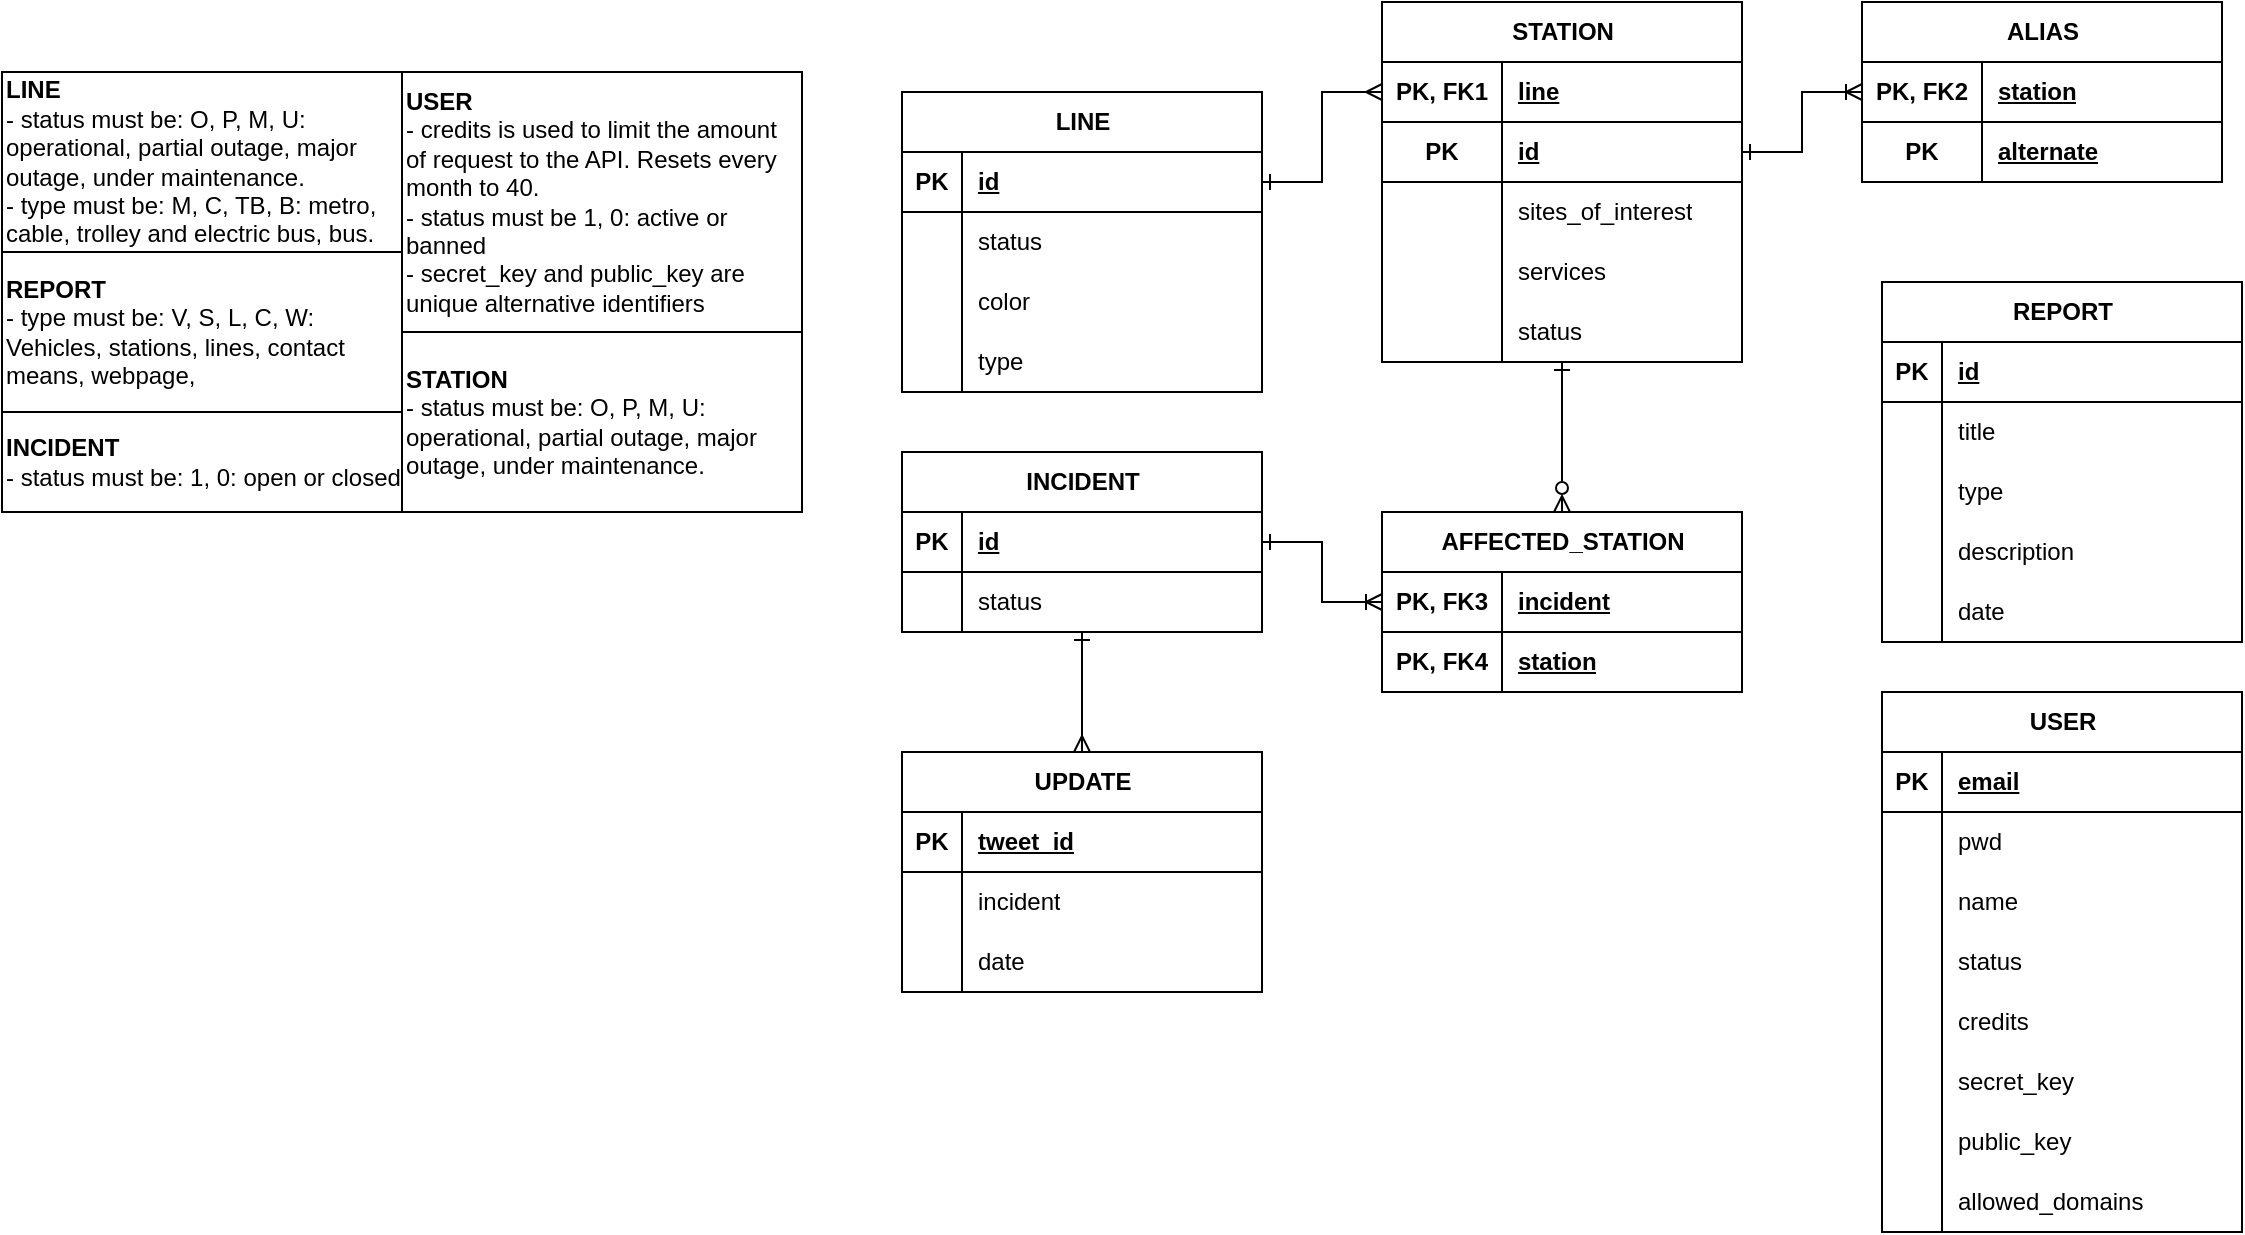 <mxfile version="21.1.2" type="github">
  <diagram name="Page-1" id="pH_cB6uXY_K46Tci0Ps3">
    <mxGraphModel dx="1574" dy="373" grid="1" gridSize="10" guides="1" tooltips="1" connect="1" arrows="1" fold="1" page="1" pageScale="1" pageWidth="850" pageHeight="1100" math="0" shadow="0">
      <root>
        <mxCell id="0" />
        <mxCell id="1" parent="0" />
        <mxCell id="TTDSjRV2ZxzpHKE5z74O-1" value="LINE" style="shape=table;startSize=30;container=1;collapsible=1;childLayout=tableLayout;fixedRows=1;rowLines=0;fontStyle=1;align=center;resizeLast=1;html=1;" parent="1" vertex="1">
          <mxGeometry x="130" y="90" width="180" height="150" as="geometry" />
        </mxCell>
        <mxCell id="TTDSjRV2ZxzpHKE5z74O-2" value="" style="shape=tableRow;horizontal=0;startSize=0;swimlaneHead=0;swimlaneBody=0;fillColor=none;collapsible=0;dropTarget=0;points=[[0,0.5],[1,0.5]];portConstraint=eastwest;top=0;left=0;right=0;bottom=1;" parent="TTDSjRV2ZxzpHKE5z74O-1" vertex="1">
          <mxGeometry y="30" width="180" height="30" as="geometry" />
        </mxCell>
        <mxCell id="TTDSjRV2ZxzpHKE5z74O-3" value="PK" style="shape=partialRectangle;connectable=0;fillColor=none;top=0;left=0;bottom=0;right=0;fontStyle=1;overflow=hidden;whiteSpace=wrap;html=1;" parent="TTDSjRV2ZxzpHKE5z74O-2" vertex="1">
          <mxGeometry width="30" height="30" as="geometry">
            <mxRectangle width="30" height="30" as="alternateBounds" />
          </mxGeometry>
        </mxCell>
        <mxCell id="TTDSjRV2ZxzpHKE5z74O-4" value="id" style="shape=partialRectangle;connectable=0;fillColor=none;top=0;left=0;bottom=0;right=0;align=left;spacingLeft=6;fontStyle=5;overflow=hidden;whiteSpace=wrap;html=1;" parent="TTDSjRV2ZxzpHKE5z74O-2" vertex="1">
          <mxGeometry x="30" width="150" height="30" as="geometry">
            <mxRectangle width="150" height="30" as="alternateBounds" />
          </mxGeometry>
        </mxCell>
        <mxCell id="TTDSjRV2ZxzpHKE5z74O-5" value="" style="shape=tableRow;horizontal=0;startSize=0;swimlaneHead=0;swimlaneBody=0;fillColor=none;collapsible=0;dropTarget=0;points=[[0,0.5],[1,0.5]];portConstraint=eastwest;top=0;left=0;right=0;bottom=0;" parent="TTDSjRV2ZxzpHKE5z74O-1" vertex="1">
          <mxGeometry y="60" width="180" height="30" as="geometry" />
        </mxCell>
        <mxCell id="TTDSjRV2ZxzpHKE5z74O-6" value="" style="shape=partialRectangle;connectable=0;fillColor=none;top=0;left=0;bottom=0;right=0;editable=1;overflow=hidden;whiteSpace=wrap;html=1;" parent="TTDSjRV2ZxzpHKE5z74O-5" vertex="1">
          <mxGeometry width="30" height="30" as="geometry">
            <mxRectangle width="30" height="30" as="alternateBounds" />
          </mxGeometry>
        </mxCell>
        <mxCell id="TTDSjRV2ZxzpHKE5z74O-7" value="status" style="shape=partialRectangle;connectable=0;fillColor=none;top=0;left=0;bottom=0;right=0;align=left;spacingLeft=6;overflow=hidden;whiteSpace=wrap;html=1;" parent="TTDSjRV2ZxzpHKE5z74O-5" vertex="1">
          <mxGeometry x="30" width="150" height="30" as="geometry">
            <mxRectangle width="150" height="30" as="alternateBounds" />
          </mxGeometry>
        </mxCell>
        <mxCell id="TTDSjRV2ZxzpHKE5z74O-115" value="" style="shape=tableRow;horizontal=0;startSize=0;swimlaneHead=0;swimlaneBody=0;fillColor=none;collapsible=0;dropTarget=0;points=[[0,0.5],[1,0.5]];portConstraint=eastwest;top=0;left=0;right=0;bottom=0;" parent="TTDSjRV2ZxzpHKE5z74O-1" vertex="1">
          <mxGeometry y="90" width="180" height="30" as="geometry" />
        </mxCell>
        <mxCell id="TTDSjRV2ZxzpHKE5z74O-116" value="" style="shape=partialRectangle;connectable=0;fillColor=none;top=0;left=0;bottom=0;right=0;editable=1;overflow=hidden;whiteSpace=wrap;html=1;" parent="TTDSjRV2ZxzpHKE5z74O-115" vertex="1">
          <mxGeometry width="30" height="30" as="geometry">
            <mxRectangle width="30" height="30" as="alternateBounds" />
          </mxGeometry>
        </mxCell>
        <mxCell id="TTDSjRV2ZxzpHKE5z74O-117" value="color" style="shape=partialRectangle;connectable=0;fillColor=none;top=0;left=0;bottom=0;right=0;align=left;spacingLeft=6;overflow=hidden;whiteSpace=wrap;html=1;" parent="TTDSjRV2ZxzpHKE5z74O-115" vertex="1">
          <mxGeometry x="30" width="150" height="30" as="geometry">
            <mxRectangle width="150" height="30" as="alternateBounds" />
          </mxGeometry>
        </mxCell>
        <mxCell id="TTDSjRV2ZxzpHKE5z74O-118" value="" style="shape=tableRow;horizontal=0;startSize=0;swimlaneHead=0;swimlaneBody=0;fillColor=none;collapsible=0;dropTarget=0;points=[[0,0.5],[1,0.5]];portConstraint=eastwest;top=0;left=0;right=0;bottom=0;" parent="TTDSjRV2ZxzpHKE5z74O-1" vertex="1">
          <mxGeometry y="120" width="180" height="30" as="geometry" />
        </mxCell>
        <mxCell id="TTDSjRV2ZxzpHKE5z74O-119" value="" style="shape=partialRectangle;connectable=0;fillColor=none;top=0;left=0;bottom=0;right=0;editable=1;overflow=hidden;whiteSpace=wrap;html=1;" parent="TTDSjRV2ZxzpHKE5z74O-118" vertex="1">
          <mxGeometry width="30" height="30" as="geometry">
            <mxRectangle width="30" height="30" as="alternateBounds" />
          </mxGeometry>
        </mxCell>
        <mxCell id="TTDSjRV2ZxzpHKE5z74O-120" value="type" style="shape=partialRectangle;connectable=0;fillColor=none;top=0;left=0;bottom=0;right=0;align=left;spacingLeft=6;overflow=hidden;whiteSpace=wrap;html=1;" parent="TTDSjRV2ZxzpHKE5z74O-118" vertex="1">
          <mxGeometry x="30" width="150" height="30" as="geometry">
            <mxRectangle width="150" height="30" as="alternateBounds" />
          </mxGeometry>
        </mxCell>
        <mxCell id="TTDSjRV2ZxzpHKE5z74O-14" value="STATION" style="shape=table;startSize=30;container=1;collapsible=1;childLayout=tableLayout;fixedRows=1;rowLines=0;fontStyle=1;align=center;resizeLast=1;html=1;" parent="1" vertex="1">
          <mxGeometry x="370" y="45" width="180" height="180" as="geometry" />
        </mxCell>
        <mxCell id="TTDSjRV2ZxzpHKE5z74O-252" value="" style="shape=tableRow;horizontal=0;startSize=0;swimlaneHead=0;swimlaneBody=0;fillColor=none;collapsible=0;dropTarget=0;points=[[0,0.5],[1,0.5]];portConstraint=eastwest;top=0;left=0;right=0;bottom=1;" parent="TTDSjRV2ZxzpHKE5z74O-14" vertex="1">
          <mxGeometry y="30" width="180" height="30" as="geometry" />
        </mxCell>
        <mxCell id="TTDSjRV2ZxzpHKE5z74O-253" value="PK, FK1" style="shape=partialRectangle;connectable=0;fillColor=none;top=0;left=0;bottom=0;right=0;fontStyle=1;overflow=hidden;whiteSpace=wrap;html=1;" parent="TTDSjRV2ZxzpHKE5z74O-252" vertex="1">
          <mxGeometry width="60" height="30" as="geometry">
            <mxRectangle width="60" height="30" as="alternateBounds" />
          </mxGeometry>
        </mxCell>
        <mxCell id="TTDSjRV2ZxzpHKE5z74O-254" value="line" style="shape=partialRectangle;connectable=0;fillColor=none;top=0;left=0;bottom=0;right=0;align=left;spacingLeft=6;fontStyle=5;overflow=hidden;whiteSpace=wrap;html=1;" parent="TTDSjRV2ZxzpHKE5z74O-252" vertex="1">
          <mxGeometry x="60" width="120" height="30" as="geometry">
            <mxRectangle width="120" height="30" as="alternateBounds" />
          </mxGeometry>
        </mxCell>
        <mxCell id="TTDSjRV2ZxzpHKE5z74O-15" value="" style="shape=tableRow;horizontal=0;startSize=0;swimlaneHead=0;swimlaneBody=0;fillColor=none;collapsible=0;dropTarget=0;points=[[0,0.5],[1,0.5]];portConstraint=eastwest;top=0;left=0;right=0;bottom=1;strokeColor=default;swimlaneLine=1;" parent="TTDSjRV2ZxzpHKE5z74O-14" vertex="1">
          <mxGeometry y="60" width="180" height="30" as="geometry" />
        </mxCell>
        <mxCell id="TTDSjRV2ZxzpHKE5z74O-16" value="PK" style="shape=partialRectangle;connectable=0;fillColor=none;top=0;left=0;bottom=0;right=0;fontStyle=1;overflow=hidden;whiteSpace=wrap;html=1;shadow=0;strokeColor=default;strokeWidth=1;" parent="TTDSjRV2ZxzpHKE5z74O-15" vertex="1">
          <mxGeometry width="60" height="30" as="geometry">
            <mxRectangle width="60" height="30" as="alternateBounds" />
          </mxGeometry>
        </mxCell>
        <mxCell id="TTDSjRV2ZxzpHKE5z74O-17" value="id" style="shape=partialRectangle;connectable=0;fillColor=none;top=0;left=0;bottom=0;right=0;align=left;spacingLeft=6;fontStyle=5;overflow=hidden;whiteSpace=wrap;html=1;shadow=0;strokeColor=default;strokeWidth=1;" parent="TTDSjRV2ZxzpHKE5z74O-15" vertex="1">
          <mxGeometry x="60" width="120" height="30" as="geometry">
            <mxRectangle width="120" height="30" as="alternateBounds" />
          </mxGeometry>
        </mxCell>
        <mxCell id="TTDSjRV2ZxzpHKE5z74O-21" value="" style="shape=tableRow;horizontal=0;startSize=0;swimlaneHead=0;swimlaneBody=0;fillColor=none;collapsible=0;dropTarget=0;points=[[0,0.5],[1,0.5]];portConstraint=eastwest;top=0;left=0;right=0;bottom=0;" parent="TTDSjRV2ZxzpHKE5z74O-14" vertex="1">
          <mxGeometry y="90" width="180" height="30" as="geometry" />
        </mxCell>
        <mxCell id="TTDSjRV2ZxzpHKE5z74O-22" value="" style="shape=partialRectangle;connectable=0;fillColor=none;top=0;left=0;bottom=0;right=0;editable=1;overflow=hidden;whiteSpace=wrap;html=1;" parent="TTDSjRV2ZxzpHKE5z74O-21" vertex="1">
          <mxGeometry width="60" height="30" as="geometry">
            <mxRectangle width="60" height="30" as="alternateBounds" />
          </mxGeometry>
        </mxCell>
        <mxCell id="TTDSjRV2ZxzpHKE5z74O-23" value="sites_of_interest" style="shape=partialRectangle;connectable=0;fillColor=none;top=0;left=0;bottom=0;right=0;align=left;spacingLeft=6;overflow=hidden;whiteSpace=wrap;html=1;" parent="TTDSjRV2ZxzpHKE5z74O-21" vertex="1">
          <mxGeometry x="60" width="120" height="30" as="geometry">
            <mxRectangle width="120" height="30" as="alternateBounds" />
          </mxGeometry>
        </mxCell>
        <mxCell id="TTDSjRV2ZxzpHKE5z74O-192" value="" style="shape=tableRow;horizontal=0;startSize=0;swimlaneHead=0;swimlaneBody=0;fillColor=none;collapsible=0;dropTarget=0;points=[[0,0.5],[1,0.5]];portConstraint=eastwest;top=0;left=0;right=0;bottom=0;" parent="TTDSjRV2ZxzpHKE5z74O-14" vertex="1">
          <mxGeometry y="120" width="180" height="30" as="geometry" />
        </mxCell>
        <mxCell id="TTDSjRV2ZxzpHKE5z74O-193" value="" style="shape=partialRectangle;connectable=0;fillColor=none;top=0;left=0;bottom=0;right=0;editable=1;overflow=hidden;whiteSpace=wrap;html=1;" parent="TTDSjRV2ZxzpHKE5z74O-192" vertex="1">
          <mxGeometry width="60" height="30" as="geometry">
            <mxRectangle width="60" height="30" as="alternateBounds" />
          </mxGeometry>
        </mxCell>
        <mxCell id="TTDSjRV2ZxzpHKE5z74O-194" value="services" style="shape=partialRectangle;connectable=0;fillColor=none;top=0;left=0;bottom=0;right=0;align=left;spacingLeft=6;overflow=hidden;whiteSpace=wrap;html=1;" parent="TTDSjRV2ZxzpHKE5z74O-192" vertex="1">
          <mxGeometry x="60" width="120" height="30" as="geometry">
            <mxRectangle width="120" height="30" as="alternateBounds" />
          </mxGeometry>
        </mxCell>
        <mxCell id="TTDSjRV2ZxzpHKE5z74O-24" value="" style="shape=tableRow;horizontal=0;startSize=0;swimlaneHead=0;swimlaneBody=0;fillColor=none;collapsible=0;dropTarget=0;points=[[0,0.5],[1,0.5]];portConstraint=eastwest;top=0;left=0;right=0;bottom=0;" parent="TTDSjRV2ZxzpHKE5z74O-14" vertex="1">
          <mxGeometry y="150" width="180" height="30" as="geometry" />
        </mxCell>
        <mxCell id="TTDSjRV2ZxzpHKE5z74O-25" value="" style="shape=partialRectangle;connectable=0;fillColor=none;top=0;left=0;bottom=0;right=0;editable=1;overflow=hidden;whiteSpace=wrap;html=1;" parent="TTDSjRV2ZxzpHKE5z74O-24" vertex="1">
          <mxGeometry width="60" height="30" as="geometry">
            <mxRectangle width="60" height="30" as="alternateBounds" />
          </mxGeometry>
        </mxCell>
        <mxCell id="TTDSjRV2ZxzpHKE5z74O-26" value="status" style="shape=partialRectangle;connectable=0;fillColor=none;top=0;left=0;bottom=0;right=0;align=left;spacingLeft=6;overflow=hidden;whiteSpace=wrap;html=1;" parent="TTDSjRV2ZxzpHKE5z74O-24" vertex="1">
          <mxGeometry x="60" width="120" height="30" as="geometry">
            <mxRectangle width="120" height="30" as="alternateBounds" />
          </mxGeometry>
        </mxCell>
        <mxCell id="TTDSjRV2ZxzpHKE5z74O-27" value="USER" style="shape=table;startSize=30;container=1;collapsible=1;childLayout=tableLayout;fixedRows=1;rowLines=0;fontStyle=1;align=center;resizeLast=1;html=1;" parent="1" vertex="1">
          <mxGeometry x="620" y="390" width="180" height="270" as="geometry" />
        </mxCell>
        <mxCell id="L_7EKdPzwVkIUu_ED1JU-45" value="" style="shape=tableRow;horizontal=0;startSize=0;swimlaneHead=0;swimlaneBody=0;fillColor=none;collapsible=0;dropTarget=0;points=[[0,0.5],[1,0.5]];portConstraint=eastwest;top=0;left=0;right=0;bottom=1;" parent="TTDSjRV2ZxzpHKE5z74O-27" vertex="1">
          <mxGeometry y="30" width="180" height="30" as="geometry" />
        </mxCell>
        <mxCell id="L_7EKdPzwVkIUu_ED1JU-46" value="PK" style="shape=partialRectangle;connectable=0;fillColor=none;top=0;left=0;bottom=0;right=0;fontStyle=1;overflow=hidden;whiteSpace=wrap;html=1;" parent="L_7EKdPzwVkIUu_ED1JU-45" vertex="1">
          <mxGeometry width="30" height="30" as="geometry">
            <mxRectangle width="30" height="30" as="alternateBounds" />
          </mxGeometry>
        </mxCell>
        <mxCell id="L_7EKdPzwVkIUu_ED1JU-47" value="email" style="shape=partialRectangle;connectable=0;fillColor=none;top=0;left=0;bottom=0;right=0;align=left;spacingLeft=6;fontStyle=5;overflow=hidden;whiteSpace=wrap;html=1;" parent="L_7EKdPzwVkIUu_ED1JU-45" vertex="1">
          <mxGeometry x="30" width="150" height="30" as="geometry">
            <mxRectangle width="150" height="30" as="alternateBounds" />
          </mxGeometry>
        </mxCell>
        <mxCell id="TTDSjRV2ZxzpHKE5z74O-31" value="" style="shape=tableRow;horizontal=0;startSize=0;swimlaneHead=0;swimlaneBody=0;fillColor=none;collapsible=0;dropTarget=0;points=[[0,0.5],[1,0.5]];portConstraint=eastwest;top=0;left=0;right=0;bottom=0;" parent="TTDSjRV2ZxzpHKE5z74O-27" vertex="1">
          <mxGeometry y="60" width="180" height="30" as="geometry" />
        </mxCell>
        <mxCell id="TTDSjRV2ZxzpHKE5z74O-32" value="" style="shape=partialRectangle;connectable=0;fillColor=none;top=0;left=0;bottom=0;right=0;editable=1;overflow=hidden;whiteSpace=wrap;html=1;" parent="TTDSjRV2ZxzpHKE5z74O-31" vertex="1">
          <mxGeometry width="30" height="30" as="geometry">
            <mxRectangle width="30" height="30" as="alternateBounds" />
          </mxGeometry>
        </mxCell>
        <mxCell id="TTDSjRV2ZxzpHKE5z74O-33" value="pwd" style="shape=partialRectangle;connectable=0;fillColor=none;top=0;left=0;bottom=0;right=0;align=left;spacingLeft=6;overflow=hidden;whiteSpace=wrap;html=1;" parent="TTDSjRV2ZxzpHKE5z74O-31" vertex="1">
          <mxGeometry x="30" width="150" height="30" as="geometry">
            <mxRectangle width="150" height="30" as="alternateBounds" />
          </mxGeometry>
        </mxCell>
        <mxCell id="TTDSjRV2ZxzpHKE5z74O-34" value="" style="shape=tableRow;horizontal=0;startSize=0;swimlaneHead=0;swimlaneBody=0;fillColor=none;collapsible=0;dropTarget=0;points=[[0,0.5],[1,0.5]];portConstraint=eastwest;top=0;left=0;right=0;bottom=0;" parent="TTDSjRV2ZxzpHKE5z74O-27" vertex="1">
          <mxGeometry y="90" width="180" height="30" as="geometry" />
        </mxCell>
        <mxCell id="TTDSjRV2ZxzpHKE5z74O-35" value="" style="shape=partialRectangle;connectable=0;fillColor=none;top=0;left=0;bottom=0;right=0;editable=1;overflow=hidden;whiteSpace=wrap;html=1;" parent="TTDSjRV2ZxzpHKE5z74O-34" vertex="1">
          <mxGeometry width="30" height="30" as="geometry">
            <mxRectangle width="30" height="30" as="alternateBounds" />
          </mxGeometry>
        </mxCell>
        <mxCell id="TTDSjRV2ZxzpHKE5z74O-36" value="name" style="shape=partialRectangle;connectable=0;fillColor=none;top=0;left=0;bottom=0;right=0;align=left;spacingLeft=6;overflow=hidden;whiteSpace=wrap;html=1;" parent="TTDSjRV2ZxzpHKE5z74O-34" vertex="1">
          <mxGeometry x="30" width="150" height="30" as="geometry">
            <mxRectangle width="150" height="30" as="alternateBounds" />
          </mxGeometry>
        </mxCell>
        <mxCell id="TTDSjRV2ZxzpHKE5z74O-152" value="" style="shape=tableRow;horizontal=0;startSize=0;swimlaneHead=0;swimlaneBody=0;fillColor=none;collapsible=0;dropTarget=0;points=[[0,0.5],[1,0.5]];portConstraint=eastwest;top=0;left=0;right=0;bottom=0;" parent="TTDSjRV2ZxzpHKE5z74O-27" vertex="1">
          <mxGeometry y="120" width="180" height="30" as="geometry" />
        </mxCell>
        <mxCell id="TTDSjRV2ZxzpHKE5z74O-153" value="" style="shape=partialRectangle;connectable=0;fillColor=none;top=0;left=0;bottom=0;right=0;editable=1;overflow=hidden;whiteSpace=wrap;html=1;" parent="TTDSjRV2ZxzpHKE5z74O-152" vertex="1">
          <mxGeometry width="30" height="30" as="geometry">
            <mxRectangle width="30" height="30" as="alternateBounds" />
          </mxGeometry>
        </mxCell>
        <mxCell id="TTDSjRV2ZxzpHKE5z74O-154" value="status" style="shape=partialRectangle;connectable=0;fillColor=none;top=0;left=0;bottom=0;right=0;align=left;spacingLeft=6;overflow=hidden;whiteSpace=wrap;html=1;" parent="TTDSjRV2ZxzpHKE5z74O-152" vertex="1">
          <mxGeometry x="30" width="150" height="30" as="geometry">
            <mxRectangle width="150" height="30" as="alternateBounds" />
          </mxGeometry>
        </mxCell>
        <mxCell id="TTDSjRV2ZxzpHKE5z74O-37" value="" style="shape=tableRow;horizontal=0;startSize=0;swimlaneHead=0;swimlaneBody=0;fillColor=none;collapsible=0;dropTarget=0;points=[[0,0.5],[1,0.5]];portConstraint=eastwest;top=0;left=0;right=0;bottom=0;" parent="TTDSjRV2ZxzpHKE5z74O-27" vertex="1">
          <mxGeometry y="150" width="180" height="30" as="geometry" />
        </mxCell>
        <mxCell id="TTDSjRV2ZxzpHKE5z74O-38" value="" style="shape=partialRectangle;connectable=0;fillColor=none;top=0;left=0;bottom=0;right=0;editable=1;overflow=hidden;whiteSpace=wrap;html=1;" parent="TTDSjRV2ZxzpHKE5z74O-37" vertex="1">
          <mxGeometry width="30" height="30" as="geometry">
            <mxRectangle width="30" height="30" as="alternateBounds" />
          </mxGeometry>
        </mxCell>
        <mxCell id="TTDSjRV2ZxzpHKE5z74O-39" value="credits" style="shape=partialRectangle;connectable=0;fillColor=none;top=0;left=0;bottom=0;right=0;align=left;spacingLeft=6;overflow=hidden;whiteSpace=wrap;html=1;" parent="TTDSjRV2ZxzpHKE5z74O-37" vertex="1">
          <mxGeometry x="30" width="150" height="30" as="geometry">
            <mxRectangle width="150" height="30" as="alternateBounds" />
          </mxGeometry>
        </mxCell>
        <mxCell id="TTDSjRV2ZxzpHKE5z74O-121" value="" style="shape=tableRow;horizontal=0;startSize=0;swimlaneHead=0;swimlaneBody=0;fillColor=none;collapsible=0;dropTarget=0;points=[[0,0.5],[1,0.5]];portConstraint=eastwest;top=0;left=0;right=0;bottom=0;" parent="TTDSjRV2ZxzpHKE5z74O-27" vertex="1">
          <mxGeometry y="180" width="180" height="30" as="geometry" />
        </mxCell>
        <mxCell id="TTDSjRV2ZxzpHKE5z74O-122" value="" style="shape=partialRectangle;connectable=0;fillColor=none;top=0;left=0;bottom=0;right=0;editable=1;overflow=hidden;whiteSpace=wrap;html=1;" parent="TTDSjRV2ZxzpHKE5z74O-121" vertex="1">
          <mxGeometry width="30" height="30" as="geometry">
            <mxRectangle width="30" height="30" as="alternateBounds" />
          </mxGeometry>
        </mxCell>
        <mxCell id="TTDSjRV2ZxzpHKE5z74O-123" value="secret_key" style="shape=partialRectangle;connectable=0;fillColor=none;top=0;left=0;bottom=0;right=0;align=left;spacingLeft=6;overflow=hidden;whiteSpace=wrap;html=1;" parent="TTDSjRV2ZxzpHKE5z74O-121" vertex="1">
          <mxGeometry x="30" width="150" height="30" as="geometry">
            <mxRectangle width="150" height="30" as="alternateBounds" />
          </mxGeometry>
        </mxCell>
        <mxCell id="TTDSjRV2ZxzpHKE5z74O-124" value="" style="shape=tableRow;horizontal=0;startSize=0;swimlaneHead=0;swimlaneBody=0;fillColor=none;collapsible=0;dropTarget=0;points=[[0,0.5],[1,0.5]];portConstraint=eastwest;top=0;left=0;right=0;bottom=0;" parent="TTDSjRV2ZxzpHKE5z74O-27" vertex="1">
          <mxGeometry y="210" width="180" height="30" as="geometry" />
        </mxCell>
        <mxCell id="TTDSjRV2ZxzpHKE5z74O-125" value="" style="shape=partialRectangle;connectable=0;fillColor=none;top=0;left=0;bottom=0;right=0;editable=1;overflow=hidden;whiteSpace=wrap;html=1;" parent="TTDSjRV2ZxzpHKE5z74O-124" vertex="1">
          <mxGeometry width="30" height="30" as="geometry">
            <mxRectangle width="30" height="30" as="alternateBounds" />
          </mxGeometry>
        </mxCell>
        <mxCell id="TTDSjRV2ZxzpHKE5z74O-126" value="public_key" style="shape=partialRectangle;connectable=0;fillColor=none;top=0;left=0;bottom=0;right=0;align=left;spacingLeft=6;overflow=hidden;whiteSpace=wrap;html=1;" parent="TTDSjRV2ZxzpHKE5z74O-124" vertex="1">
          <mxGeometry x="30" width="150" height="30" as="geometry">
            <mxRectangle width="150" height="30" as="alternateBounds" />
          </mxGeometry>
        </mxCell>
        <mxCell id="TTDSjRV2ZxzpHKE5z74O-149" value="" style="shape=tableRow;horizontal=0;startSize=0;swimlaneHead=0;swimlaneBody=0;fillColor=none;collapsible=0;dropTarget=0;points=[[0,0.5],[1,0.5]];portConstraint=eastwest;top=0;left=0;right=0;bottom=0;" parent="TTDSjRV2ZxzpHKE5z74O-27" vertex="1">
          <mxGeometry y="240" width="180" height="30" as="geometry" />
        </mxCell>
        <mxCell id="TTDSjRV2ZxzpHKE5z74O-150" value="" style="shape=partialRectangle;connectable=0;fillColor=none;top=0;left=0;bottom=0;right=0;editable=1;overflow=hidden;whiteSpace=wrap;html=1;" parent="TTDSjRV2ZxzpHKE5z74O-149" vertex="1">
          <mxGeometry width="30" height="30" as="geometry">
            <mxRectangle width="30" height="30" as="alternateBounds" />
          </mxGeometry>
        </mxCell>
        <mxCell id="TTDSjRV2ZxzpHKE5z74O-151" value="allowed_domains" style="shape=partialRectangle;connectable=0;fillColor=none;top=0;left=0;bottom=0;right=0;align=left;spacingLeft=6;overflow=hidden;whiteSpace=wrap;html=1;" parent="TTDSjRV2ZxzpHKE5z74O-149" vertex="1">
          <mxGeometry x="30" width="150" height="30" as="geometry">
            <mxRectangle width="150" height="30" as="alternateBounds" />
          </mxGeometry>
        </mxCell>
        <mxCell id="L_7EKdPzwVkIUu_ED1JU-61" style="edgeStyle=orthogonalEdgeStyle;rounded=0;orthogonalLoop=1;jettySize=auto;html=1;entryX=0.5;entryY=0;entryDx=0;entryDy=0;endArrow=ERmany;endFill=0;startArrow=ERone;startFill=0;" parent="1" source="TTDSjRV2ZxzpHKE5z74O-40" target="TTDSjRV2ZxzpHKE5z74O-53" edge="1">
          <mxGeometry relative="1" as="geometry" />
        </mxCell>
        <mxCell id="TTDSjRV2ZxzpHKE5z74O-40" value="INCIDENT" style="shape=table;startSize=30;container=1;collapsible=1;childLayout=tableLayout;fixedRows=1;rowLines=0;fontStyle=1;align=center;resizeLast=1;html=1;" parent="1" vertex="1">
          <mxGeometry x="130" y="270" width="180" height="90" as="geometry" />
        </mxCell>
        <mxCell id="TTDSjRV2ZxzpHKE5z74O-41" value="" style="shape=tableRow;horizontal=0;startSize=0;swimlaneHead=0;swimlaneBody=0;fillColor=none;collapsible=0;dropTarget=0;points=[[0,0.5],[1,0.5]];portConstraint=eastwest;top=0;left=0;right=0;bottom=1;" parent="TTDSjRV2ZxzpHKE5z74O-40" vertex="1">
          <mxGeometry y="30" width="180" height="30" as="geometry" />
        </mxCell>
        <mxCell id="TTDSjRV2ZxzpHKE5z74O-42" value="PK" style="shape=partialRectangle;connectable=0;fillColor=none;top=0;left=0;bottom=0;right=0;fontStyle=1;overflow=hidden;whiteSpace=wrap;html=1;" parent="TTDSjRV2ZxzpHKE5z74O-41" vertex="1">
          <mxGeometry width="30" height="30" as="geometry">
            <mxRectangle width="30" height="30" as="alternateBounds" />
          </mxGeometry>
        </mxCell>
        <mxCell id="TTDSjRV2ZxzpHKE5z74O-43" value="id" style="shape=partialRectangle;connectable=0;fillColor=none;top=0;left=0;bottom=0;right=0;align=left;spacingLeft=6;fontStyle=5;overflow=hidden;whiteSpace=wrap;html=1;" parent="TTDSjRV2ZxzpHKE5z74O-41" vertex="1">
          <mxGeometry x="30" width="150" height="30" as="geometry">
            <mxRectangle width="150" height="30" as="alternateBounds" />
          </mxGeometry>
        </mxCell>
        <mxCell id="TTDSjRV2ZxzpHKE5z74O-201" value="" style="shape=tableRow;horizontal=0;startSize=0;swimlaneHead=0;swimlaneBody=0;fillColor=none;collapsible=0;dropTarget=0;points=[[0,0.5],[1,0.5]];portConstraint=eastwest;top=0;left=0;right=0;bottom=0;" parent="TTDSjRV2ZxzpHKE5z74O-40" vertex="1">
          <mxGeometry y="60" width="180" height="30" as="geometry" />
        </mxCell>
        <mxCell id="TTDSjRV2ZxzpHKE5z74O-202" value="" style="shape=partialRectangle;connectable=0;fillColor=none;top=0;left=0;bottom=0;right=0;editable=1;overflow=hidden;whiteSpace=wrap;html=1;" parent="TTDSjRV2ZxzpHKE5z74O-201" vertex="1">
          <mxGeometry width="30" height="30" as="geometry">
            <mxRectangle width="30" height="30" as="alternateBounds" />
          </mxGeometry>
        </mxCell>
        <mxCell id="TTDSjRV2ZxzpHKE5z74O-203" value="status" style="shape=partialRectangle;connectable=0;fillColor=none;top=0;left=0;bottom=0;right=0;align=left;spacingLeft=6;overflow=hidden;whiteSpace=wrap;html=1;" parent="TTDSjRV2ZxzpHKE5z74O-201" vertex="1">
          <mxGeometry x="30" width="150" height="30" as="geometry">
            <mxRectangle width="150" height="30" as="alternateBounds" />
          </mxGeometry>
        </mxCell>
        <mxCell id="TTDSjRV2ZxzpHKE5z74O-53" value="UPDATE" style="shape=table;startSize=30;container=1;collapsible=1;childLayout=tableLayout;fixedRows=1;rowLines=0;fontStyle=1;align=center;resizeLast=1;html=1;" parent="1" vertex="1">
          <mxGeometry x="130" y="420" width="180" height="120" as="geometry" />
        </mxCell>
        <mxCell id="TTDSjRV2ZxzpHKE5z74O-54" value="" style="shape=tableRow;horizontal=0;startSize=0;swimlaneHead=0;swimlaneBody=0;fillColor=none;collapsible=0;dropTarget=0;points=[[0,0.5],[1,0.5]];portConstraint=eastwest;top=0;left=0;right=0;bottom=1;" parent="TTDSjRV2ZxzpHKE5z74O-53" vertex="1">
          <mxGeometry y="30" width="180" height="30" as="geometry" />
        </mxCell>
        <mxCell id="TTDSjRV2ZxzpHKE5z74O-55" value="PK" style="shape=partialRectangle;connectable=0;fillColor=none;top=0;left=0;bottom=0;right=0;fontStyle=1;overflow=hidden;whiteSpace=wrap;html=1;" parent="TTDSjRV2ZxzpHKE5z74O-54" vertex="1">
          <mxGeometry width="30" height="30" as="geometry">
            <mxRectangle width="30" height="30" as="alternateBounds" />
          </mxGeometry>
        </mxCell>
        <mxCell id="TTDSjRV2ZxzpHKE5z74O-56" value="tweet_id" style="shape=partialRectangle;connectable=0;fillColor=none;top=0;left=0;bottom=0;right=0;align=left;spacingLeft=6;fontStyle=5;overflow=hidden;whiteSpace=wrap;html=1;" parent="TTDSjRV2ZxzpHKE5z74O-54" vertex="1">
          <mxGeometry x="30" width="150" height="30" as="geometry">
            <mxRectangle width="150" height="30" as="alternateBounds" />
          </mxGeometry>
        </mxCell>
        <mxCell id="TTDSjRV2ZxzpHKE5z74O-63" value="" style="shape=tableRow;horizontal=0;startSize=0;swimlaneHead=0;swimlaneBody=0;fillColor=none;collapsible=0;dropTarget=0;points=[[0,0.5],[1,0.5]];portConstraint=eastwest;top=0;left=0;right=0;bottom=0;" parent="TTDSjRV2ZxzpHKE5z74O-53" vertex="1">
          <mxGeometry y="60" width="180" height="30" as="geometry" />
        </mxCell>
        <mxCell id="TTDSjRV2ZxzpHKE5z74O-64" value="" style="shape=partialRectangle;connectable=0;fillColor=none;top=0;left=0;bottom=0;right=0;editable=1;overflow=hidden;whiteSpace=wrap;html=1;" parent="TTDSjRV2ZxzpHKE5z74O-63" vertex="1">
          <mxGeometry width="30" height="30" as="geometry">
            <mxRectangle width="30" height="30" as="alternateBounds" />
          </mxGeometry>
        </mxCell>
        <mxCell id="TTDSjRV2ZxzpHKE5z74O-65" value="incident" style="shape=partialRectangle;connectable=0;fillColor=none;top=0;left=0;bottom=0;right=0;align=left;spacingLeft=6;overflow=hidden;whiteSpace=wrap;html=1;" parent="TTDSjRV2ZxzpHKE5z74O-63" vertex="1">
          <mxGeometry x="30" width="150" height="30" as="geometry">
            <mxRectangle width="150" height="30" as="alternateBounds" />
          </mxGeometry>
        </mxCell>
        <mxCell id="L_7EKdPzwVkIUu_ED1JU-62" value="" style="shape=tableRow;horizontal=0;startSize=0;swimlaneHead=0;swimlaneBody=0;fillColor=none;collapsible=0;dropTarget=0;points=[[0,0.5],[1,0.5]];portConstraint=eastwest;top=0;left=0;right=0;bottom=0;" parent="TTDSjRV2ZxzpHKE5z74O-53" vertex="1">
          <mxGeometry y="90" width="180" height="30" as="geometry" />
        </mxCell>
        <mxCell id="L_7EKdPzwVkIUu_ED1JU-63" value="" style="shape=partialRectangle;connectable=0;fillColor=none;top=0;left=0;bottom=0;right=0;editable=1;overflow=hidden;whiteSpace=wrap;html=1;" parent="L_7EKdPzwVkIUu_ED1JU-62" vertex="1">
          <mxGeometry width="30" height="30" as="geometry">
            <mxRectangle width="30" height="30" as="alternateBounds" />
          </mxGeometry>
        </mxCell>
        <mxCell id="L_7EKdPzwVkIUu_ED1JU-64" value="date" style="shape=partialRectangle;connectable=0;fillColor=none;top=0;left=0;bottom=0;right=0;align=left;spacingLeft=6;overflow=hidden;whiteSpace=wrap;html=1;" parent="L_7EKdPzwVkIUu_ED1JU-62" vertex="1">
          <mxGeometry x="30" width="150" height="30" as="geometry">
            <mxRectangle width="150" height="30" as="alternateBounds" />
          </mxGeometry>
        </mxCell>
        <mxCell id="TTDSjRV2ZxzpHKE5z74O-66" value="REPORT" style="shape=table;startSize=30;container=1;collapsible=1;childLayout=tableLayout;fixedRows=1;rowLines=0;fontStyle=1;align=center;resizeLast=1;html=1;" parent="1" vertex="1">
          <mxGeometry x="620" y="185" width="180" height="180" as="geometry" />
        </mxCell>
        <mxCell id="TTDSjRV2ZxzpHKE5z74O-67" value="" style="shape=tableRow;horizontal=0;startSize=0;swimlaneHead=0;swimlaneBody=0;fillColor=none;collapsible=0;dropTarget=0;points=[[0,0.5],[1,0.5]];portConstraint=eastwest;top=0;left=0;right=0;bottom=1;" parent="TTDSjRV2ZxzpHKE5z74O-66" vertex="1">
          <mxGeometry y="30" width="180" height="30" as="geometry" />
        </mxCell>
        <mxCell id="TTDSjRV2ZxzpHKE5z74O-68" value="PK" style="shape=partialRectangle;connectable=0;fillColor=none;top=0;left=0;bottom=0;right=0;fontStyle=1;overflow=hidden;whiteSpace=wrap;html=1;" parent="TTDSjRV2ZxzpHKE5z74O-67" vertex="1">
          <mxGeometry width="30" height="30" as="geometry">
            <mxRectangle width="30" height="30" as="alternateBounds" />
          </mxGeometry>
        </mxCell>
        <mxCell id="TTDSjRV2ZxzpHKE5z74O-69" value="id" style="shape=partialRectangle;connectable=0;fillColor=none;top=0;left=0;bottom=0;right=0;align=left;spacingLeft=6;fontStyle=5;overflow=hidden;whiteSpace=wrap;html=1;" parent="TTDSjRV2ZxzpHKE5z74O-67" vertex="1">
          <mxGeometry x="30" width="150" height="30" as="geometry">
            <mxRectangle width="150" height="30" as="alternateBounds" />
          </mxGeometry>
        </mxCell>
        <mxCell id="TTDSjRV2ZxzpHKE5z74O-70" value="" style="shape=tableRow;horizontal=0;startSize=0;swimlaneHead=0;swimlaneBody=0;fillColor=none;collapsible=0;dropTarget=0;points=[[0,0.5],[1,0.5]];portConstraint=eastwest;top=0;left=0;right=0;bottom=0;" parent="TTDSjRV2ZxzpHKE5z74O-66" vertex="1">
          <mxGeometry y="60" width="180" height="30" as="geometry" />
        </mxCell>
        <mxCell id="TTDSjRV2ZxzpHKE5z74O-71" value="" style="shape=partialRectangle;connectable=0;fillColor=none;top=0;left=0;bottom=0;right=0;editable=1;overflow=hidden;whiteSpace=wrap;html=1;" parent="TTDSjRV2ZxzpHKE5z74O-70" vertex="1">
          <mxGeometry width="30" height="30" as="geometry">
            <mxRectangle width="30" height="30" as="alternateBounds" />
          </mxGeometry>
        </mxCell>
        <mxCell id="TTDSjRV2ZxzpHKE5z74O-72" value="title" style="shape=partialRectangle;connectable=0;fillColor=none;top=0;left=0;bottom=0;right=0;align=left;spacingLeft=6;overflow=hidden;whiteSpace=wrap;html=1;" parent="TTDSjRV2ZxzpHKE5z74O-70" vertex="1">
          <mxGeometry x="30" width="150" height="30" as="geometry">
            <mxRectangle width="150" height="30" as="alternateBounds" />
          </mxGeometry>
        </mxCell>
        <mxCell id="TTDSjRV2ZxzpHKE5z74O-73" value="" style="shape=tableRow;horizontal=0;startSize=0;swimlaneHead=0;swimlaneBody=0;fillColor=none;collapsible=0;dropTarget=0;points=[[0,0.5],[1,0.5]];portConstraint=eastwest;top=0;left=0;right=0;bottom=0;" parent="TTDSjRV2ZxzpHKE5z74O-66" vertex="1">
          <mxGeometry y="90" width="180" height="30" as="geometry" />
        </mxCell>
        <mxCell id="TTDSjRV2ZxzpHKE5z74O-74" value="" style="shape=partialRectangle;connectable=0;fillColor=none;top=0;left=0;bottom=0;right=0;editable=1;overflow=hidden;whiteSpace=wrap;html=1;" parent="TTDSjRV2ZxzpHKE5z74O-73" vertex="1">
          <mxGeometry width="30" height="30" as="geometry">
            <mxRectangle width="30" height="30" as="alternateBounds" />
          </mxGeometry>
        </mxCell>
        <mxCell id="TTDSjRV2ZxzpHKE5z74O-75" value="type" style="shape=partialRectangle;connectable=0;fillColor=none;top=0;left=0;bottom=0;right=0;align=left;spacingLeft=6;overflow=hidden;whiteSpace=wrap;html=1;" parent="TTDSjRV2ZxzpHKE5z74O-73" vertex="1">
          <mxGeometry x="30" width="150" height="30" as="geometry">
            <mxRectangle width="150" height="30" as="alternateBounds" />
          </mxGeometry>
        </mxCell>
        <mxCell id="TTDSjRV2ZxzpHKE5z74O-76" value="" style="shape=tableRow;horizontal=0;startSize=0;swimlaneHead=0;swimlaneBody=0;fillColor=none;collapsible=0;dropTarget=0;points=[[0,0.5],[1,0.5]];portConstraint=eastwest;top=0;left=0;right=0;bottom=0;" parent="TTDSjRV2ZxzpHKE5z74O-66" vertex="1">
          <mxGeometry y="120" width="180" height="30" as="geometry" />
        </mxCell>
        <mxCell id="TTDSjRV2ZxzpHKE5z74O-77" value="" style="shape=partialRectangle;connectable=0;fillColor=none;top=0;left=0;bottom=0;right=0;editable=1;overflow=hidden;whiteSpace=wrap;html=1;" parent="TTDSjRV2ZxzpHKE5z74O-76" vertex="1">
          <mxGeometry width="30" height="30" as="geometry">
            <mxRectangle width="30" height="30" as="alternateBounds" />
          </mxGeometry>
        </mxCell>
        <mxCell id="TTDSjRV2ZxzpHKE5z74O-78" value="description" style="shape=partialRectangle;connectable=0;fillColor=none;top=0;left=0;bottom=0;right=0;align=left;spacingLeft=6;overflow=hidden;whiteSpace=wrap;html=1;" parent="TTDSjRV2ZxzpHKE5z74O-76" vertex="1">
          <mxGeometry x="30" width="150" height="30" as="geometry">
            <mxRectangle width="150" height="30" as="alternateBounds" />
          </mxGeometry>
        </mxCell>
        <mxCell id="TTDSjRV2ZxzpHKE5z74O-187" value="" style="shape=tableRow;horizontal=0;startSize=0;swimlaneHead=0;swimlaneBody=0;fillColor=none;collapsible=0;dropTarget=0;points=[[0,0.5],[1,0.5]];portConstraint=eastwest;top=0;left=0;right=0;bottom=0;" parent="TTDSjRV2ZxzpHKE5z74O-66" vertex="1">
          <mxGeometry y="150" width="180" height="30" as="geometry" />
        </mxCell>
        <mxCell id="TTDSjRV2ZxzpHKE5z74O-188" value="" style="shape=partialRectangle;connectable=0;fillColor=none;top=0;left=0;bottom=0;right=0;editable=1;overflow=hidden;whiteSpace=wrap;html=1;" parent="TTDSjRV2ZxzpHKE5z74O-187" vertex="1">
          <mxGeometry width="30" height="30" as="geometry">
            <mxRectangle width="30" height="30" as="alternateBounds" />
          </mxGeometry>
        </mxCell>
        <mxCell id="TTDSjRV2ZxzpHKE5z74O-189" value="date" style="shape=partialRectangle;connectable=0;fillColor=none;top=0;left=0;bottom=0;right=0;align=left;spacingLeft=6;overflow=hidden;whiteSpace=wrap;html=1;" parent="TTDSjRV2ZxzpHKE5z74O-187" vertex="1">
          <mxGeometry x="30" width="150" height="30" as="geometry">
            <mxRectangle width="150" height="30" as="alternateBounds" />
          </mxGeometry>
        </mxCell>
        <mxCell id="TTDSjRV2ZxzpHKE5z74O-113" value="&lt;b&gt;LINE&lt;/b&gt;&lt;br&gt;- status must be: O, P, M, U: operational, partial outage, major outage, under maintenance.&lt;br&gt;- type must be: M, C, TB, B: metro, cable, trolley and electric bus, bus." style="rounded=0;whiteSpace=wrap;html=1;align=left;" parent="1" vertex="1">
          <mxGeometry x="-320" y="80" width="200" height="90" as="geometry" />
        </mxCell>
        <mxCell id="TTDSjRV2ZxzpHKE5z74O-114" value="&lt;b&gt;USER&lt;/b&gt;&lt;br&gt;- credits is used to limit the amount of request to the API. Resets every month to 40.&lt;br&gt;- status must be 1, 0: active or banned&lt;br&gt;- secret_key and public_key are unique alternative identifiers" style="rounded=0;whiteSpace=wrap;html=1;align=left;" parent="1" vertex="1">
          <mxGeometry x="-120" y="80" width="200" height="130" as="geometry" />
        </mxCell>
        <mxCell id="TTDSjRV2ZxzpHKE5z74O-190" value="&lt;b&gt;REPORT&lt;/b&gt;&lt;br&gt;- type must be: V, S, L, C, W: Vehicles, stations, lines,&amp;nbsp;contact means, webpage," style="rounded=0;whiteSpace=wrap;html=1;align=left;" parent="1" vertex="1">
          <mxGeometry x="-320" y="170" width="200" height="80" as="geometry" />
        </mxCell>
        <mxCell id="TTDSjRV2ZxzpHKE5z74O-198" value="&lt;b&gt;STATION&lt;/b&gt;&lt;br&gt;- status must be: O, P, M, U: operational, partial outage, major outage, under maintenance." style="rounded=0;whiteSpace=wrap;html=1;align=left;" parent="1" vertex="1">
          <mxGeometry x="-120" y="210" width="200" height="90" as="geometry" />
        </mxCell>
        <mxCell id="TTDSjRV2ZxzpHKE5z74O-204" value="&lt;b&gt;INCIDENT&lt;/b&gt;&lt;br&gt;- status must be: 1, 0: open or closed" style="rounded=0;whiteSpace=wrap;html=1;align=left;" parent="1" vertex="1">
          <mxGeometry x="-320" y="250" width="200" height="50" as="geometry" />
        </mxCell>
        <mxCell id="L_7EKdPzwVkIUu_ED1JU-7" value="ALIAS" style="shape=table;startSize=30;container=1;collapsible=1;childLayout=tableLayout;fixedRows=1;rowLines=0;fontStyle=1;align=center;resizeLast=1;html=1;" parent="1" vertex="1">
          <mxGeometry x="610" y="45" width="180" height="90" as="geometry" />
        </mxCell>
        <mxCell id="L_7EKdPzwVkIUu_ED1JU-8" value="" style="shape=tableRow;horizontal=0;startSize=0;swimlaneHead=0;swimlaneBody=0;fillColor=none;collapsible=0;dropTarget=0;points=[[0,0.5],[1,0.5]];portConstraint=eastwest;top=0;left=0;right=0;bottom=1;" parent="L_7EKdPzwVkIUu_ED1JU-7" vertex="1">
          <mxGeometry y="30" width="180" height="30" as="geometry" />
        </mxCell>
        <mxCell id="L_7EKdPzwVkIUu_ED1JU-9" value="PK, FK2" style="shape=partialRectangle;connectable=0;fillColor=none;top=0;left=0;bottom=0;right=0;fontStyle=1;overflow=hidden;whiteSpace=wrap;html=1;" parent="L_7EKdPzwVkIUu_ED1JU-8" vertex="1">
          <mxGeometry width="60" height="30" as="geometry">
            <mxRectangle width="60" height="30" as="alternateBounds" />
          </mxGeometry>
        </mxCell>
        <mxCell id="L_7EKdPzwVkIUu_ED1JU-10" value="station" style="shape=partialRectangle;connectable=0;fillColor=none;top=0;left=0;bottom=0;right=0;align=left;spacingLeft=6;fontStyle=5;overflow=hidden;whiteSpace=wrap;html=1;" parent="L_7EKdPzwVkIUu_ED1JU-8" vertex="1">
          <mxGeometry x="60" width="120" height="30" as="geometry">
            <mxRectangle width="120" height="30" as="alternateBounds" />
          </mxGeometry>
        </mxCell>
        <mxCell id="L_7EKdPzwVkIUu_ED1JU-11" value="" style="shape=tableRow;horizontal=0;startSize=0;swimlaneHead=0;swimlaneBody=0;fillColor=none;collapsible=0;dropTarget=0;points=[[0,0.5],[1,0.5]];portConstraint=eastwest;top=0;left=0;right=0;bottom=1;strokeColor=default;swimlaneLine=1;" parent="L_7EKdPzwVkIUu_ED1JU-7" vertex="1">
          <mxGeometry y="60" width="180" height="30" as="geometry" />
        </mxCell>
        <mxCell id="L_7EKdPzwVkIUu_ED1JU-12" value="PK" style="shape=partialRectangle;connectable=0;fillColor=none;top=0;left=0;bottom=0;right=0;fontStyle=1;overflow=hidden;whiteSpace=wrap;html=1;shadow=0;strokeColor=default;strokeWidth=1;" parent="L_7EKdPzwVkIUu_ED1JU-11" vertex="1">
          <mxGeometry width="60" height="30" as="geometry">
            <mxRectangle width="60" height="30" as="alternateBounds" />
          </mxGeometry>
        </mxCell>
        <mxCell id="L_7EKdPzwVkIUu_ED1JU-13" value="alternate" style="shape=partialRectangle;connectable=0;fillColor=none;top=0;left=0;bottom=0;right=0;align=left;spacingLeft=6;fontStyle=5;overflow=hidden;whiteSpace=wrap;html=1;shadow=0;strokeColor=default;strokeWidth=1;" parent="L_7EKdPzwVkIUu_ED1JU-11" vertex="1">
          <mxGeometry x="60" width="120" height="30" as="geometry">
            <mxRectangle width="120" height="30" as="alternateBounds" />
          </mxGeometry>
        </mxCell>
        <mxCell id="L_7EKdPzwVkIUu_ED1JU-44" style="edgeStyle=orthogonalEdgeStyle;rounded=0;orthogonalLoop=1;jettySize=auto;html=1;exitX=0.5;exitY=0;exitDx=0;exitDy=0;entryX=0.5;entryY=1;entryDx=0;entryDy=0;endArrow=ERone;endFill=0;startArrow=ERzeroToMany;startFill=0;" parent="1" source="L_7EKdPzwVkIUu_ED1JU-27" target="TTDSjRV2ZxzpHKE5z74O-14" edge="1">
          <mxGeometry relative="1" as="geometry" />
        </mxCell>
        <mxCell id="L_7EKdPzwVkIUu_ED1JU-27" value="AFFECTED_STATION" style="shape=table;startSize=30;container=1;collapsible=1;childLayout=tableLayout;fixedRows=1;rowLines=0;fontStyle=1;align=center;resizeLast=1;html=1;" parent="1" vertex="1">
          <mxGeometry x="370" y="300" width="180" height="90" as="geometry" />
        </mxCell>
        <mxCell id="L_7EKdPzwVkIUu_ED1JU-28" value="" style="shape=tableRow;horizontal=0;startSize=0;swimlaneHead=0;swimlaneBody=0;fillColor=none;collapsible=0;dropTarget=0;points=[[0,0.5],[1,0.5]];portConstraint=eastwest;top=0;left=0;right=0;bottom=1;" parent="L_7EKdPzwVkIUu_ED1JU-27" vertex="1">
          <mxGeometry y="30" width="180" height="30" as="geometry" />
        </mxCell>
        <mxCell id="L_7EKdPzwVkIUu_ED1JU-29" value="PK, FK3" style="shape=partialRectangle;connectable=0;fillColor=none;top=0;left=0;bottom=0;right=0;fontStyle=1;overflow=hidden;whiteSpace=wrap;html=1;" parent="L_7EKdPzwVkIUu_ED1JU-28" vertex="1">
          <mxGeometry width="60" height="30" as="geometry">
            <mxRectangle width="60" height="30" as="alternateBounds" />
          </mxGeometry>
        </mxCell>
        <mxCell id="L_7EKdPzwVkIUu_ED1JU-30" value="incident" style="shape=partialRectangle;connectable=0;fillColor=none;top=0;left=0;bottom=0;right=0;align=left;spacingLeft=6;fontStyle=5;overflow=hidden;whiteSpace=wrap;html=1;" parent="L_7EKdPzwVkIUu_ED1JU-28" vertex="1">
          <mxGeometry x="60" width="120" height="30" as="geometry">
            <mxRectangle width="120" height="30" as="alternateBounds" />
          </mxGeometry>
        </mxCell>
        <mxCell id="L_7EKdPzwVkIUu_ED1JU-31" value="" style="shape=tableRow;horizontal=0;startSize=0;swimlaneHead=0;swimlaneBody=0;fillColor=none;collapsible=0;dropTarget=0;points=[[0,0.5],[1,0.5]];portConstraint=eastwest;top=0;left=0;right=0;bottom=1;strokeColor=default;swimlaneLine=1;" parent="L_7EKdPzwVkIUu_ED1JU-27" vertex="1">
          <mxGeometry y="60" width="180" height="30" as="geometry" />
        </mxCell>
        <mxCell id="L_7EKdPzwVkIUu_ED1JU-32" value="PK, FK4" style="shape=partialRectangle;connectable=0;fillColor=none;top=0;left=0;bottom=0;right=0;fontStyle=1;overflow=hidden;whiteSpace=wrap;html=1;shadow=0;strokeColor=default;strokeWidth=1;" parent="L_7EKdPzwVkIUu_ED1JU-31" vertex="1">
          <mxGeometry width="60" height="30" as="geometry">
            <mxRectangle width="60" height="30" as="alternateBounds" />
          </mxGeometry>
        </mxCell>
        <mxCell id="L_7EKdPzwVkIUu_ED1JU-33" value="station" style="shape=partialRectangle;connectable=0;fillColor=none;top=0;left=0;bottom=0;right=0;align=left;spacingLeft=6;fontStyle=5;overflow=hidden;whiteSpace=wrap;html=1;shadow=0;strokeColor=default;strokeWidth=1;" parent="L_7EKdPzwVkIUu_ED1JU-31" vertex="1">
          <mxGeometry x="60" width="120" height="30" as="geometry">
            <mxRectangle width="120" height="30" as="alternateBounds" />
          </mxGeometry>
        </mxCell>
        <mxCell id="L_7EKdPzwVkIUu_ED1JU-34" style="edgeStyle=orthogonalEdgeStyle;rounded=0;orthogonalLoop=1;jettySize=auto;html=1;exitX=0;exitY=0.5;exitDx=0;exitDy=0;entryX=1;entryY=0.5;entryDx=0;entryDy=0;endArrow=ERone;endFill=0;startArrow=ERoneToMany;startFill=0;" parent="1" source="L_7EKdPzwVkIUu_ED1JU-28" target="TTDSjRV2ZxzpHKE5z74O-41" edge="1">
          <mxGeometry relative="1" as="geometry" />
        </mxCell>
        <mxCell id="L_7EKdPzwVkIUu_ED1JU-41" style="edgeStyle=orthogonalEdgeStyle;rounded=0;orthogonalLoop=1;jettySize=auto;html=1;exitX=1;exitY=0.5;exitDx=0;exitDy=0;entryX=0;entryY=0.5;entryDx=0;entryDy=0;startArrow=ERone;startFill=0;endArrow=ERmany;endFill=0;" parent="1" source="TTDSjRV2ZxzpHKE5z74O-2" target="TTDSjRV2ZxzpHKE5z74O-252" edge="1">
          <mxGeometry relative="1" as="geometry" />
        </mxCell>
        <mxCell id="L_7EKdPzwVkIUu_ED1JU-42" style="edgeStyle=orthogonalEdgeStyle;rounded=0;orthogonalLoop=1;jettySize=auto;html=1;exitX=1;exitY=0.5;exitDx=0;exitDy=0;entryX=0;entryY=0.5;entryDx=0;entryDy=0;endArrow=ERoneToMany;endFill=0;startArrow=ERone;startFill=0;" parent="1" source="TTDSjRV2ZxzpHKE5z74O-15" target="L_7EKdPzwVkIUu_ED1JU-8" edge="1">
          <mxGeometry relative="1" as="geometry" />
        </mxCell>
      </root>
    </mxGraphModel>
  </diagram>
</mxfile>
